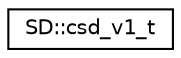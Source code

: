 digraph "Graphical Class Hierarchy"
{
  edge [fontname="Helvetica",fontsize="10",labelfontname="Helvetica",labelfontsize="10"];
  node [fontname="Helvetica",fontsize="10",shape=record];
  rankdir="LR";
  Node1 [label="SD::csd_v1_t",height=0.2,width=0.4,color="black", fillcolor="white", style="filled",URL="$db/d76/structSD_1_1csd__v1__t.html"];
}
